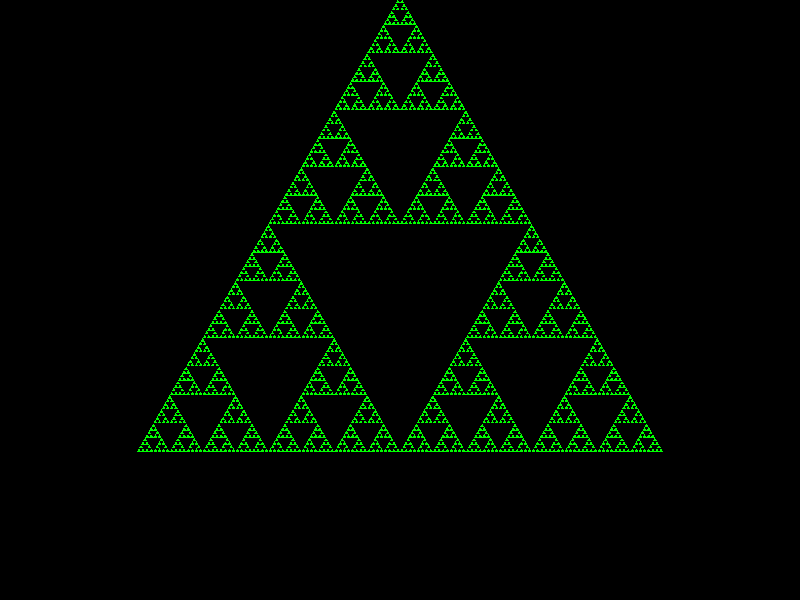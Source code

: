 #include "colors.inc"

//General scene settings

camera {
    sky <0,0,1>         
    direction <-1,0,0>     
    right <-4/3,0,0>     
    location  <0,0,10>
    look_at   <0,0,0>
    angle 15
}

global_settings { 
    ambient_light White
}

light_source {
    <0,0,10> 
    color White
}

background {
    color Black
}

//Initiator
#declare sierpinski = 
    object{
        polygon { 
            4, <cos(90*pi/180),sin(90*pi/180),0>, <cos(210*pi/180),sin(210*pi/180),0>, <cos(330*pi/180),sin(330*pi/180),0>, <cos(90*pi/180),sin(90*pi/180),0>
        } 
        texture {
            pigment{Green}
        } 
    }

//Generator
#declare counter = 1;

#while (counter < 8)
     #declare sierpinski =
        union {
            object {
                sierpinski
                scale 0.5
                translate 0.5*<cos(90*pi/180),sin(90*pi/180),0>
            }
            object {
                sierpinski
                scale 0.5
                translate 0.5*<cos(210*pi/180),sin(210*pi/180),0>
            }
            object {
                sierpinski
                scale 0.5
                translate 0.5*<cos(330*pi/180),sin(330*pi/180),0>
            }
        }
    #declare counter = counter + 1;
#end

//Result

sierpinski
